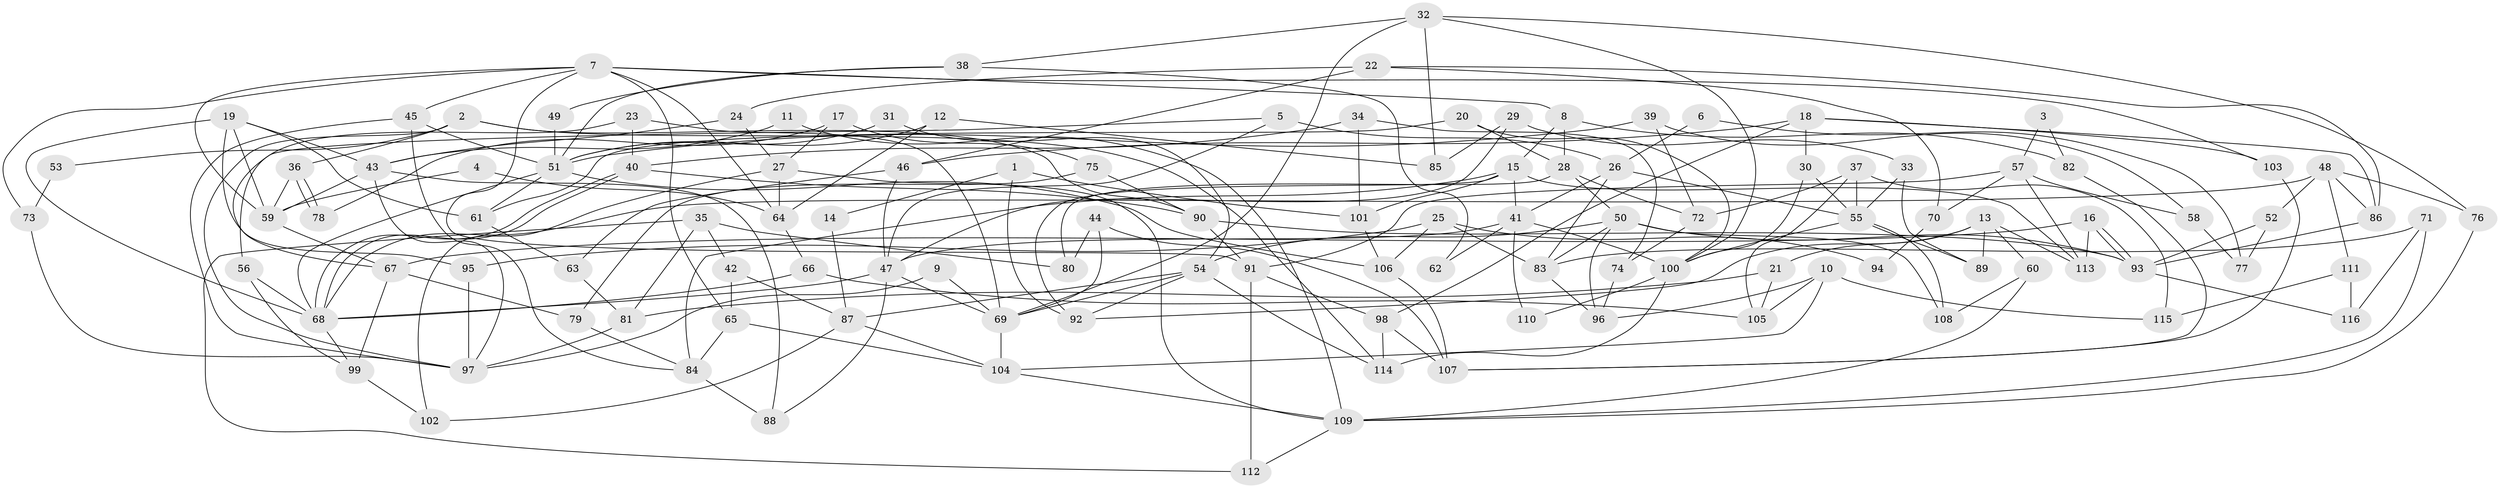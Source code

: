 // Generated by graph-tools (version 1.1) at 2025/14/03/09/25 04:14:58]
// undirected, 116 vertices, 232 edges
graph export_dot {
graph [start="1"]
  node [color=gray90,style=filled];
  1;
  2;
  3;
  4;
  5;
  6;
  7;
  8;
  9;
  10;
  11;
  12;
  13;
  14;
  15;
  16;
  17;
  18;
  19;
  20;
  21;
  22;
  23;
  24;
  25;
  26;
  27;
  28;
  29;
  30;
  31;
  32;
  33;
  34;
  35;
  36;
  37;
  38;
  39;
  40;
  41;
  42;
  43;
  44;
  45;
  46;
  47;
  48;
  49;
  50;
  51;
  52;
  53;
  54;
  55;
  56;
  57;
  58;
  59;
  60;
  61;
  62;
  63;
  64;
  65;
  66;
  67;
  68;
  69;
  70;
  71;
  72;
  73;
  74;
  75;
  76;
  77;
  78;
  79;
  80;
  81;
  82;
  83;
  84;
  85;
  86;
  87;
  88;
  89;
  90;
  91;
  92;
  93;
  94;
  95;
  96;
  97;
  98;
  99;
  100;
  101;
  102;
  103;
  104;
  105;
  106;
  107;
  108;
  109;
  110;
  111;
  112;
  113;
  114;
  115;
  116;
  1 -- 101;
  1 -- 92;
  1 -- 14;
  2 -- 90;
  2 -- 97;
  2 -- 36;
  2 -- 53;
  2 -- 114;
  3 -- 82;
  3 -- 57;
  4 -- 64;
  4 -- 59;
  5 -- 56;
  5 -- 26;
  5 -- 47;
  6 -- 77;
  6 -- 26;
  7 -- 59;
  7 -- 64;
  7 -- 8;
  7 -- 45;
  7 -- 65;
  7 -- 73;
  7 -- 91;
  7 -- 103;
  8 -- 15;
  8 -- 28;
  8 -- 82;
  9 -- 69;
  9 -- 97;
  10 -- 96;
  10 -- 105;
  10 -- 104;
  10 -- 115;
  11 -- 43;
  11 -- 109;
  12 -- 51;
  12 -- 64;
  12 -- 85;
  13 -- 113;
  13 -- 60;
  13 -- 21;
  13 -- 89;
  13 -- 92;
  14 -- 87;
  15 -- 84;
  15 -- 92;
  15 -- 41;
  15 -- 101;
  15 -- 113;
  16 -- 67;
  16 -- 93;
  16 -- 93;
  16 -- 113;
  17 -- 75;
  17 -- 27;
  17 -- 78;
  18 -- 103;
  18 -- 30;
  18 -- 46;
  18 -- 86;
  18 -- 98;
  19 -- 43;
  19 -- 68;
  19 -- 59;
  19 -- 61;
  19 -- 95;
  20 -- 100;
  20 -- 61;
  20 -- 28;
  21 -- 81;
  21 -- 105;
  22 -- 86;
  22 -- 46;
  22 -- 24;
  22 -- 70;
  23 -- 69;
  23 -- 67;
  23 -- 40;
  24 -- 43;
  24 -- 27;
  25 -- 95;
  25 -- 83;
  25 -- 94;
  25 -- 106;
  26 -- 83;
  26 -- 41;
  26 -- 55;
  27 -- 109;
  27 -- 64;
  27 -- 102;
  28 -- 50;
  28 -- 72;
  28 -- 80;
  29 -- 33;
  29 -- 47;
  29 -- 85;
  30 -- 100;
  30 -- 55;
  31 -- 51;
  31 -- 54;
  32 -- 85;
  32 -- 100;
  32 -- 38;
  32 -- 69;
  32 -- 76;
  33 -- 89;
  33 -- 55;
  34 -- 40;
  34 -- 101;
  34 -- 74;
  35 -- 112;
  35 -- 80;
  35 -- 42;
  35 -- 81;
  36 -- 78;
  36 -- 78;
  36 -- 59;
  37 -- 72;
  37 -- 55;
  37 -- 105;
  37 -- 115;
  38 -- 51;
  38 -- 49;
  38 -- 62;
  39 -- 72;
  39 -- 51;
  39 -- 58;
  40 -- 68;
  40 -- 68;
  40 -- 90;
  41 -- 47;
  41 -- 62;
  41 -- 100;
  41 -- 110;
  42 -- 65;
  42 -- 87;
  43 -- 59;
  43 -- 88;
  43 -- 97;
  44 -- 69;
  44 -- 107;
  44 -- 80;
  45 -- 97;
  45 -- 51;
  45 -- 84;
  46 -- 47;
  46 -- 63;
  47 -- 69;
  47 -- 68;
  47 -- 88;
  48 -- 68;
  48 -- 86;
  48 -- 52;
  48 -- 76;
  48 -- 111;
  49 -- 51;
  50 -- 93;
  50 -- 54;
  50 -- 83;
  50 -- 96;
  50 -- 108;
  51 -- 68;
  51 -- 61;
  51 -- 106;
  52 -- 93;
  52 -- 77;
  53 -- 73;
  54 -- 69;
  54 -- 87;
  54 -- 92;
  54 -- 114;
  55 -- 100;
  55 -- 89;
  55 -- 108;
  56 -- 68;
  56 -- 99;
  57 -- 91;
  57 -- 113;
  57 -- 58;
  57 -- 70;
  58 -- 77;
  59 -- 67;
  60 -- 109;
  60 -- 108;
  61 -- 63;
  63 -- 81;
  64 -- 66;
  65 -- 104;
  65 -- 84;
  66 -- 68;
  66 -- 105;
  67 -- 99;
  67 -- 79;
  68 -- 99;
  69 -- 104;
  70 -- 94;
  71 -- 116;
  71 -- 109;
  71 -- 83;
  72 -- 74;
  73 -- 97;
  74 -- 96;
  75 -- 90;
  75 -- 79;
  76 -- 109;
  79 -- 84;
  81 -- 97;
  82 -- 107;
  83 -- 96;
  84 -- 88;
  86 -- 93;
  87 -- 102;
  87 -- 104;
  90 -- 91;
  90 -- 93;
  91 -- 98;
  91 -- 112;
  93 -- 116;
  95 -- 97;
  98 -- 114;
  98 -- 107;
  99 -- 102;
  100 -- 114;
  100 -- 110;
  101 -- 106;
  103 -- 107;
  104 -- 109;
  106 -- 107;
  109 -- 112;
  111 -- 115;
  111 -- 116;
}
